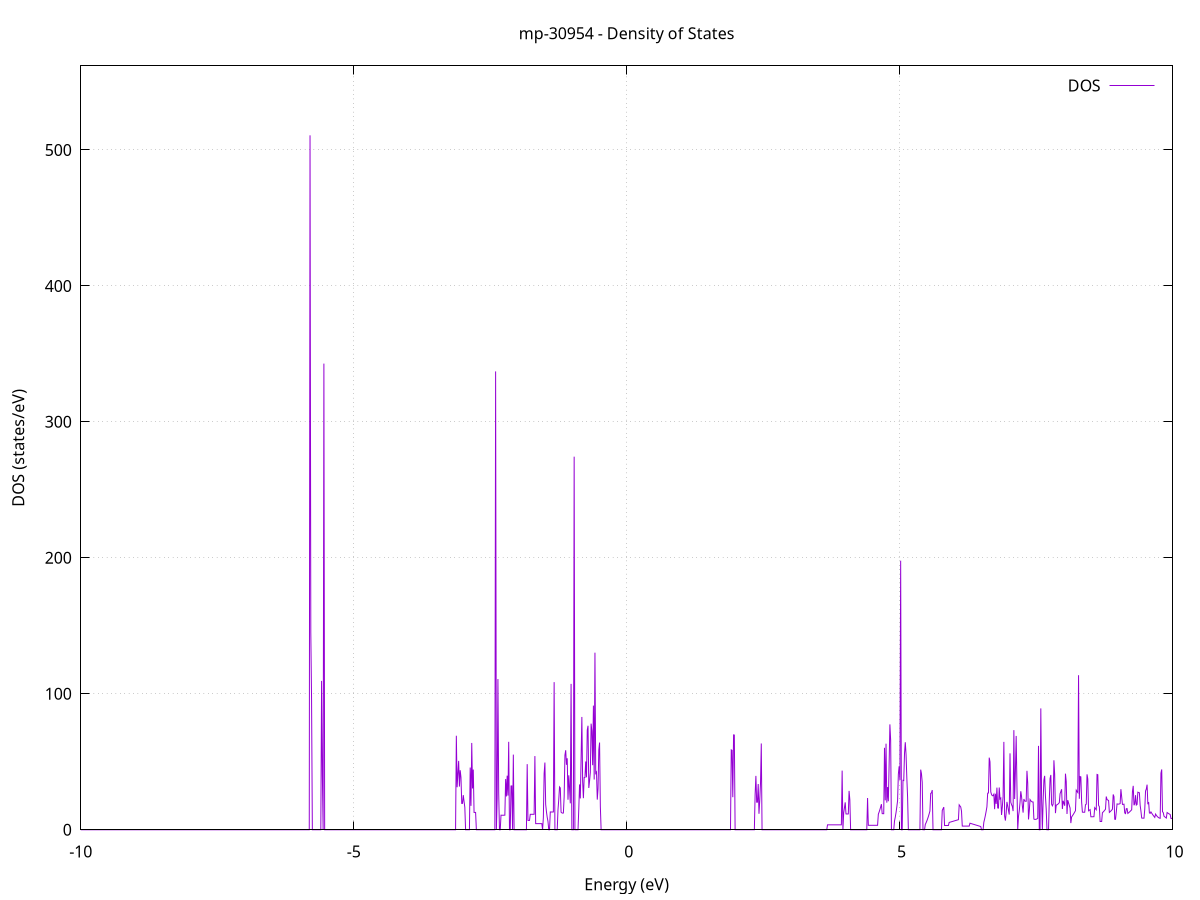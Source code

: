 set title 'mp-30954 - Density of States'
set xlabel 'Energy (eV)'
set ylabel 'DOS (states/eV)'
set grid
set xrange [-10:10]
set yrange [0:561.823]
set xzeroaxis lt -1
set terminal png size 800,600
set output 'mp-30954_dos_gnuplot.png'
plot '-' using 1:2 with lines title 'DOS'
-16.169200 0.000000
-16.155100 0.000000
-16.141000 0.000000
-16.126900 0.000000
-16.112800 0.000000
-16.098700 0.000000
-16.084600 0.000000
-16.070500 0.000000
-16.056400 0.000000
-16.042300 0.000000
-16.028100 0.000000
-16.014000 0.000000
-15.999900 0.000000
-15.985800 0.000000
-15.971700 0.000000
-15.957600 0.000000
-15.943500 0.000000
-15.929400 0.000000
-15.915300 0.000000
-15.901200 0.000000
-15.887100 0.000000
-15.873000 0.000000
-15.858900 0.000000
-15.844700 0.000000
-15.830600 0.000000
-15.816500 0.000000
-15.802400 0.000000
-15.788300 0.000000
-15.774200 0.000000
-15.760100 0.000000
-15.746000 0.000000
-15.731900 0.000000
-15.717800 0.000000
-15.703700 0.000000
-15.689600 0.000000
-15.675500 0.000000
-15.661400 0.000000
-15.647200 0.000000
-15.633100 0.000000
-15.619000 0.000000
-15.604900 0.000000
-15.590800 0.000000
-15.576700 0.000000
-15.562600 0.000000
-15.548500 0.000000
-15.534400 0.000000
-15.520300 0.000000
-15.506200 0.000000
-15.492100 0.000000
-15.478000 0.000000
-15.463900 0.000000
-15.449700 0.000000
-15.435600 0.000000
-15.421500 0.000000
-15.407400 0.000000
-15.393300 0.000000
-15.379200 0.000000
-15.365100 0.000000
-15.351000 0.000000
-15.336900 0.000000
-15.322800 0.000000
-15.308700 0.000000
-15.294600 0.000000
-15.280500 0.000000
-15.266300 0.000000
-15.252200 0.000000
-15.238100 0.000000
-15.224000 0.000000
-15.209900 0.000000
-15.195800 0.000000
-15.181700 0.000000
-15.167600 0.000000
-15.153500 0.000000
-15.139400 0.000000
-15.125300 0.000000
-15.111200 0.000000
-15.097100 0.000000
-15.083000 0.000000
-15.068800 0.000000
-15.054700 0.000000
-15.040600 0.000000
-15.026500 0.000000
-15.012400 0.000000
-14.998300 0.000000
-14.984200 0.000000
-14.970100 0.000000
-14.956000 0.000000
-14.941900 0.000000
-14.927800 0.000000
-14.913700 0.000000
-14.899600 0.000000
-14.885400 0.000000
-14.871300 0.000000
-14.857200 0.000000
-14.843100 0.000000
-14.829000 0.000000
-14.814900 0.000000
-14.800800 0.000000
-14.786700 0.000000
-14.772600 0.000000
-14.758500 0.000000
-14.744400 0.000000
-14.730300 0.000000
-14.716200 0.000000
-14.702100 0.000000
-14.687900 0.000000
-14.673800 0.000000
-14.659700 0.000000
-14.645600 0.000000
-14.631500 0.000000
-14.617400 0.000000
-14.603300 0.000000
-14.589200 0.000000
-14.575100 0.000000
-14.561000 0.000000
-14.546900 0.000000
-14.532800 0.000000
-14.518700 0.000000
-14.504500 0.000000
-14.490400 0.000000
-14.476300 0.000000
-14.462200 0.000000
-14.448100 0.000000
-14.434000 0.000000
-14.419900 0.000000
-14.405800 0.000000
-14.391700 0.000000
-14.377600 0.000000
-14.363500 0.000000
-14.349400 0.000000
-14.335300 0.000000
-14.321200 0.000000
-14.307000 0.000000
-14.292900 0.000000
-14.278800 0.000000
-14.264700 0.000000
-14.250600 0.000000
-14.236500 0.000000
-14.222400 0.000000
-14.208300 0.000000
-14.194200 0.000000
-14.180100 0.000000
-14.166000 0.000000
-14.151900 0.000000
-14.137800 0.000000
-14.123600 0.000000
-14.109500 0.000000
-14.095400 0.000000
-14.081300 0.000000
-14.067200 0.000000
-14.053100 0.000000
-14.039000 0.000000
-14.024900 0.000000
-14.010800 0.000000
-13.996700 0.000000
-13.982600 0.000000
-13.968500 0.000000
-13.954400 0.000000
-13.940300 0.000000
-13.926100 0.000000
-13.912000 0.000000
-13.897900 0.000000
-13.883800 0.000000
-13.869700 0.000000
-13.855600 0.000000
-13.841500 0.000000
-13.827400 0.000000
-13.813300 0.000000
-13.799200 0.000000
-13.785100 0.000000
-13.771000 0.000000
-13.756900 0.000000
-13.742700 0.000000
-13.728600 0.000000
-13.714500 0.000000
-13.700400 0.000000
-13.686300 0.000000
-13.672200 0.000000
-13.658100 0.000000
-13.644000 0.000000
-13.629900 0.000000
-13.615800 0.000000
-13.601700 0.000000
-13.587600 0.000000
-13.573500 0.000000
-13.559400 0.000000
-13.545200 0.000000
-13.531100 0.000000
-13.517000 0.000000
-13.502900 0.000000
-13.488800 0.000000
-13.474700 0.000000
-13.460600 0.000000
-13.446500 0.000000
-13.432400 0.000000
-13.418300 0.000000
-13.404200 0.000000
-13.390100 0.000000
-13.376000 0.000000
-13.361800 0.000000
-13.347700 0.000000
-13.333600 0.000000
-13.319500 0.000000
-13.305400 0.000000
-13.291300 0.000000
-13.277200 0.000000
-13.263100 0.000000
-13.249000 0.000000
-13.234900 0.000000
-13.220800 0.000000
-13.206700 0.000000
-13.192600 0.000000
-13.178500 0.000000
-13.164300 0.000000
-13.150200 0.000000
-13.136100 0.000000
-13.122000 0.000000
-13.107900 0.000000
-13.093800 0.000000
-13.079700 0.000000
-13.065600 0.000000
-13.051500 0.000000
-13.037400 0.000000
-13.023300 0.000000
-13.009200 0.000000
-12.995100 0.000000
-12.981000 0.000000
-12.966800 0.000000
-12.952700 0.000000
-12.938600 0.000000
-12.924500 0.000000
-12.910400 0.000000
-12.896300 0.000000
-12.882200 0.000000
-12.868100 0.000000
-12.854000 0.000000
-12.839900 0.000000
-12.825800 0.000000
-12.811700 0.000000
-12.797600 0.000000
-12.783400 0.000000
-12.769300 0.000000
-12.755200 0.000000
-12.741100 0.000000
-12.727000 0.000000
-12.712900 0.000000
-12.698800 0.000000
-12.684700 0.000000
-12.670600 0.000000
-12.656500 33.062400
-12.642400 33.066000
-12.628300 84.167600
-12.614200 0.000000
-12.600100 0.000000
-12.585900 0.000000
-12.571800 0.000000
-12.557700 0.000000
-12.543600 0.000000
-12.529500 0.000000
-12.515400 0.000000
-12.501300 0.000000
-12.487200 0.000000
-12.473100 0.000000
-12.459000 0.000000
-12.444900 0.000000
-12.430800 0.000000
-12.416700 0.000000
-12.402500 0.000000
-12.388400 0.000000
-12.374300 0.000000
-12.360200 0.000000
-12.346100 0.000000
-12.332000 0.000000
-12.317900 0.000000
-12.303800 0.000000
-12.289700 0.000000
-12.275600 0.000000
-12.261500 0.000000
-12.247400 0.000000
-12.233300 0.000000
-12.219200 0.000000
-12.205000 0.000000
-12.190900 0.000000
-12.176800 0.000000
-12.162700 0.000000
-12.148600 0.000000
-12.134500 0.000000
-12.120400 0.000000
-12.106300 0.000000
-12.092200 0.000000
-12.078100 0.000000
-12.064000 0.000000
-12.049900 124.605900
-12.035800 45.738600
-12.021600 0.000000
-12.007500 0.000000
-11.993400 0.000000
-11.979300 0.000000
-11.965200 0.000000
-11.951100 0.000000
-11.937000 0.000000
-11.922900 0.000000
-11.908800 0.000000
-11.894700 0.000000
-11.880600 0.000000
-11.866500 0.000000
-11.852400 0.000000
-11.838300 0.000000
-11.824100 0.000000
-11.810000 0.000000
-11.795900 0.000000
-11.781800 0.000000
-11.767700 0.000000
-11.753600 0.000000
-11.739500 0.000000
-11.725400 0.000000
-11.711300 0.000000
-11.697200 0.000000
-11.683100 19.700200
-11.669000 36.238300
-11.654900 32.822800
-11.640700 85.691000
-11.626600 103.040900
-11.612500 15.925800
-11.598400 0.000000
-11.584300 0.000000
-11.570200 0.000000
-11.556100 0.000000
-11.542000 0.000000
-11.527900 0.000000
-11.513800 0.000000
-11.499700 165.457400
-11.485600 0.000000
-11.471500 135.279900
-11.457400 0.000000
-11.443200 0.000000
-11.429100 0.000000
-11.415000 0.000000
-11.400900 0.000000
-11.386800 0.000000
-11.372700 0.000000
-11.358600 0.000000
-11.344500 339.465300
-11.330400 39.579100
-11.316300 84.641000
-11.302200 45.069900
-11.288100 0.000000
-11.274000 0.000000
-11.259800 0.000000
-11.245700 0.000000
-11.231600 0.000000
-11.217500 0.000000
-11.203400 0.000000
-11.189300 0.000000
-11.175200 0.000000
-11.161100 0.000000
-11.147000 0.000000
-11.132900 0.000000
-11.118800 0.000000
-11.104700 0.000000
-11.090600 0.000000
-11.076500 0.000000
-11.062300 0.000000
-11.048200 0.000000
-11.034100 0.000000
-11.020000 0.000000
-11.005900 0.000000
-10.991800 0.000000
-10.977700 0.000000
-10.963600 0.000000
-10.949500 0.000000
-10.935400 0.000000
-10.921300 0.000000
-10.907200 0.000000
-10.893100 0.000000
-10.879000 0.000000
-10.864800 0.000000
-10.850700 0.000000
-10.836600 0.000000
-10.822500 0.000000
-10.808400 0.000000
-10.794300 0.000000
-10.780200 0.000000
-10.766100 0.000000
-10.752000 0.000000
-10.737900 0.000000
-10.723800 0.000000
-10.709700 0.000000
-10.695600 0.000000
-10.681400 0.000000
-10.667300 0.000000
-10.653200 0.000000
-10.639100 0.000000
-10.625000 0.000000
-10.610900 0.000000
-10.596800 0.000000
-10.582700 0.000000
-10.568600 0.000000
-10.554500 0.000000
-10.540400 0.000000
-10.526300 0.000000
-10.512200 0.000000
-10.498100 0.000000
-10.483900 0.000000
-10.469800 0.000000
-10.455700 0.000000
-10.441600 0.000000
-10.427500 0.000000
-10.413400 0.000000
-10.399300 0.000000
-10.385200 0.000000
-10.371100 0.000000
-10.357000 0.000000
-10.342900 0.000000
-10.328800 0.000000
-10.314700 0.000000
-10.300500 0.000000
-10.286400 0.000000
-10.272300 0.000000
-10.258200 0.000000
-10.244100 0.000000
-10.230000 0.000000
-10.215900 0.000000
-10.201800 0.000000
-10.187700 0.000000
-10.173600 0.000000
-10.159500 0.000000
-10.145400 0.000000
-10.131300 0.000000
-10.117200 0.000000
-10.103000 0.000000
-10.088900 0.000000
-10.074800 0.000000
-10.060700 0.000000
-10.046600 0.000000
-10.032500 0.000000
-10.018400 0.000000
-10.004300 0.000000
-9.990200 0.000000
-9.976100 0.000000
-9.962000 0.000000
-9.947900 0.000000
-9.933800 0.000000
-9.919600 0.000000
-9.905500 0.000000
-9.891400 0.000000
-9.877300 0.000000
-9.863200 0.000000
-9.849100 0.000000
-9.835000 0.000000
-9.820900 0.000000
-9.806800 0.000000
-9.792700 0.000000
-9.778600 0.000000
-9.764500 0.000000
-9.750400 0.000000
-9.736300 0.000000
-9.722100 0.000000
-9.708000 0.000000
-9.693900 0.000000
-9.679800 0.000000
-9.665700 0.000000
-9.651600 0.000000
-9.637500 0.000000
-9.623400 0.000000
-9.609300 0.000000
-9.595200 0.000000
-9.581100 0.000000
-9.567000 0.000000
-9.552900 0.000000
-9.538700 0.000000
-9.524600 0.000000
-9.510500 0.000000
-9.496400 0.000000
-9.482300 0.000000
-9.468200 0.000000
-9.454100 0.000000
-9.440000 0.000000
-9.425900 0.000000
-9.411800 0.000000
-9.397700 0.000000
-9.383600 0.000000
-9.369500 0.000000
-9.355400 0.000000
-9.341200 0.000000
-9.327100 0.000000
-9.313000 0.000000
-9.298900 0.000000
-9.284800 0.000000
-9.270700 0.000000
-9.256600 0.000000
-9.242500 0.000000
-9.228400 0.000000
-9.214300 0.000000
-9.200200 0.000000
-9.186100 0.000000
-9.172000 0.000000
-9.157800 0.000000
-9.143700 0.000000
-9.129600 0.000000
-9.115500 0.000000
-9.101400 0.000000
-9.087300 0.000000
-9.073200 0.000000
-9.059100 0.000000
-9.045000 0.000000
-9.030900 0.000000
-9.016800 0.000000
-9.002700 0.000000
-8.988600 0.000000
-8.974500 0.000000
-8.960300 0.000000
-8.946200 0.000000
-8.932100 0.000000
-8.918000 0.000000
-8.903900 0.000000
-8.889800 0.000000
-8.875700 0.000000
-8.861600 0.000000
-8.847500 0.000000
-8.833400 0.000000
-8.819300 0.000000
-8.805200 0.000000
-8.791100 0.000000
-8.776900 0.000000
-8.762800 0.000000
-8.748700 0.000000
-8.734600 0.000000
-8.720500 0.000000
-8.706400 0.000000
-8.692300 0.000000
-8.678200 0.000000
-8.664100 0.000000
-8.650000 0.000000
-8.635900 0.000000
-8.621800 0.000000
-8.607700 0.000000
-8.593600 0.000000
-8.579400 0.000000
-8.565300 0.000000
-8.551200 0.000000
-8.537100 0.000000
-8.523000 0.000000
-8.508900 0.000000
-8.494800 0.000000
-8.480700 0.000000
-8.466600 0.000000
-8.452500 0.000000
-8.438400 0.000000
-8.424300 0.000000
-8.410200 0.000000
-8.396100 0.000000
-8.381900 0.000000
-8.367800 0.000000
-8.353700 0.000000
-8.339600 0.000000
-8.325500 0.000000
-8.311400 0.000000
-8.297300 0.000000
-8.283200 0.000000
-8.269100 0.000000
-8.255000 0.000000
-8.240900 0.000000
-8.226800 0.000000
-8.212700 0.000000
-8.198500 0.000000
-8.184400 0.000000
-8.170300 0.000000
-8.156200 0.000000
-8.142100 0.000000
-8.128000 0.000000
-8.113900 0.000000
-8.099800 0.000000
-8.085700 0.000000
-8.071600 0.000000
-8.057500 0.000000
-8.043400 0.000000
-8.029300 0.000000
-8.015200 0.000000
-8.001000 0.000000
-7.986900 0.000000
-7.972800 0.000000
-7.958700 0.000000
-7.944600 0.000000
-7.930500 0.000000
-7.916400 0.000000
-7.902300 0.000000
-7.888200 0.000000
-7.874100 0.000000
-7.860000 0.000000
-7.845900 0.000000
-7.831800 0.000000
-7.817600 0.000000
-7.803500 0.000000
-7.789400 0.000000
-7.775300 0.000000
-7.761200 0.000000
-7.747100 0.000000
-7.733000 0.000000
-7.718900 0.000000
-7.704800 0.000000
-7.690700 0.000000
-7.676600 0.000000
-7.662500 0.000000
-7.648400 0.000000
-7.634300 0.000000
-7.620100 0.000000
-7.606000 0.000000
-7.591900 0.000000
-7.577800 0.000000
-7.563700 0.000000
-7.549600 0.000000
-7.535500 0.000000
-7.521400 0.000000
-7.507300 0.000000
-7.493200 0.000000
-7.479100 0.000000
-7.465000 0.000000
-7.450900 0.000000
-7.436700 0.000000
-7.422600 0.000000
-7.408500 0.000000
-7.394400 0.000000
-7.380300 0.000000
-7.366200 0.000000
-7.352100 0.000000
-7.338000 0.000000
-7.323900 0.000000
-7.309800 0.000000
-7.295700 0.000000
-7.281600 0.000000
-7.267500 0.000000
-7.253400 0.000000
-7.239200 0.000000
-7.225100 0.000000
-7.211000 0.000000
-7.196900 0.000000
-7.182800 0.000000
-7.168700 0.000000
-7.154600 0.000000
-7.140500 0.000000
-7.126400 0.000000
-7.112300 0.000000
-7.098200 0.000000
-7.084100 0.000000
-7.070000 0.000000
-7.055800 0.000000
-7.041700 0.000000
-7.027600 0.000000
-7.013500 0.000000
-6.999400 0.000000
-6.985300 0.000000
-6.971200 0.000000
-6.957100 0.000000
-6.943000 0.000000
-6.928900 0.000000
-6.914800 0.000000
-6.900700 0.000000
-6.886600 0.000000
-6.872500 0.000000
-6.858300 0.000000
-6.844200 0.000000
-6.830100 0.000000
-6.816000 0.000000
-6.801900 0.000000
-6.787800 0.000000
-6.773700 0.000000
-6.759600 0.000000
-6.745500 0.000000
-6.731400 0.000000
-6.717300 0.000000
-6.703200 0.000000
-6.689100 0.000000
-6.674900 0.000000
-6.660800 0.000000
-6.646700 0.000000
-6.632600 0.000000
-6.618500 0.000000
-6.604400 0.000000
-6.590300 0.000000
-6.576200 0.000000
-6.562100 0.000000
-6.548000 0.000000
-6.533900 0.000000
-6.519800 0.000000
-6.505700 0.000000
-6.491600 0.000000
-6.477400 0.000000
-6.463300 0.000000
-6.449200 0.000000
-6.435100 0.000000
-6.421000 0.000000
-6.406900 0.000000
-6.392800 0.000000
-6.378700 0.000000
-6.364600 0.000000
-6.350500 0.000000
-6.336400 0.000000
-6.322300 0.000000
-6.308200 0.000000
-6.294100 0.000000
-6.279900 0.000000
-6.265800 0.000000
-6.251700 0.000000
-6.237600 0.000000
-6.223500 0.000000
-6.209400 0.000000
-6.195300 0.000000
-6.181200 0.000000
-6.167100 0.000000
-6.153000 0.000000
-6.138900 0.000000
-6.124800 0.000000
-6.110700 0.000000
-6.096500 0.000000
-6.082400 0.000000
-6.068300 0.000000
-6.054200 0.000000
-6.040100 0.000000
-6.026000 0.000000
-6.011900 0.000000
-5.997800 0.000000
-5.983700 0.000000
-5.969600 0.000000
-5.955500 0.000000
-5.941400 0.000000
-5.927300 0.000000
-5.913200 0.000000
-5.899000 0.000000
-5.884900 0.000000
-5.870800 0.000000
-5.856700 0.000000
-5.842600 0.000000
-5.828500 0.000000
-5.814400 0.000000
-5.800300 510.748200
-5.786200 145.439500
-5.772100 95.317000
-5.758000 0.000000
-5.743900 0.000000
-5.729800 0.000000
-5.715600 0.000000
-5.701500 0.000000
-5.687400 0.000000
-5.673300 0.000000
-5.659200 0.000000
-5.645100 0.000000
-5.631000 0.000000
-5.616900 0.000000
-5.602800 0.000000
-5.588700 109.509300
-5.574600 40.564200
-5.560500 0.000000
-5.546400 342.844100
-5.532300 0.000000
-5.518100 0.000000
-5.504000 0.000000
-5.489900 0.000000
-5.475800 0.000000
-5.461700 0.000000
-5.447600 0.000000
-5.433500 0.000000
-5.419400 0.000000
-5.405300 0.000000
-5.391200 0.000000
-5.377100 0.000000
-5.363000 0.000000
-5.348900 0.000000
-5.334700 0.000000
-5.320600 0.000000
-5.306500 0.000000
-5.292400 0.000000
-5.278300 0.000000
-5.264200 0.000000
-5.250100 0.000000
-5.236000 0.000000
-5.221900 0.000000
-5.207800 0.000000
-5.193700 0.000000
-5.179600 0.000000
-5.165500 0.000000
-5.151400 0.000000
-5.137200 0.000000
-5.123100 0.000000
-5.109000 0.000000
-5.094900 0.000000
-5.080800 0.000000
-5.066700 0.000000
-5.052600 0.000000
-5.038500 0.000000
-5.024400 0.000000
-5.010300 0.000000
-4.996200 0.000000
-4.982100 0.000000
-4.968000 0.000000
-4.953800 0.000000
-4.939700 0.000000
-4.925600 0.000000
-4.911500 0.000000
-4.897400 0.000000
-4.883300 0.000000
-4.869200 0.000000
-4.855100 0.000000
-4.841000 0.000000
-4.826900 0.000000
-4.812800 0.000000
-4.798700 0.000000
-4.784600 0.000000
-4.770500 0.000000
-4.756300 0.000000
-4.742200 0.000000
-4.728100 0.000000
-4.714000 0.000000
-4.699900 0.000000
-4.685800 0.000000
-4.671700 0.000000
-4.657600 0.000000
-4.643500 0.000000
-4.629400 0.000000
-4.615300 0.000000
-4.601200 0.000000
-4.587100 0.000000
-4.572900 0.000000
-4.558800 0.000000
-4.544700 0.000000
-4.530600 0.000000
-4.516500 0.000000
-4.502400 0.000000
-4.488300 0.000000
-4.474200 0.000000
-4.460100 0.000000
-4.446000 0.000000
-4.431900 0.000000
-4.417800 0.000000
-4.403700 0.000000
-4.389600 0.000000
-4.375400 0.000000
-4.361300 0.000000
-4.347200 0.000000
-4.333100 0.000000
-4.319000 0.000000
-4.304900 0.000000
-4.290800 0.000000
-4.276700 0.000000
-4.262600 0.000000
-4.248500 0.000000
-4.234400 0.000000
-4.220300 0.000000
-4.206200 0.000000
-4.192000 0.000000
-4.177900 0.000000
-4.163800 0.000000
-4.149700 0.000000
-4.135600 0.000000
-4.121500 0.000000
-4.107400 0.000000
-4.093300 0.000000
-4.079200 0.000000
-4.065100 0.000000
-4.051000 0.000000
-4.036900 0.000000
-4.022800 0.000000
-4.008700 0.000000
-3.994500 0.000000
-3.980400 0.000000
-3.966300 0.000000
-3.952200 0.000000
-3.938100 0.000000
-3.924000 0.000000
-3.909900 0.000000
-3.895800 0.000000
-3.881700 0.000000
-3.867600 0.000000
-3.853500 0.000000
-3.839400 0.000000
-3.825300 0.000000
-3.811200 0.000000
-3.797000 0.000000
-3.782900 0.000000
-3.768800 0.000000
-3.754700 0.000000
-3.740600 0.000000
-3.726500 0.000000
-3.712400 0.000000
-3.698300 0.000000
-3.684200 0.000000
-3.670100 0.000000
-3.656000 0.000000
-3.641900 0.000000
-3.627800 0.000000
-3.613600 0.000000
-3.599500 0.000000
-3.585400 0.000000
-3.571300 0.000000
-3.557200 0.000000
-3.543100 0.000000
-3.529000 0.000000
-3.514900 0.000000
-3.500800 0.000000
-3.486700 0.000000
-3.472600 0.000000
-3.458500 0.000000
-3.444400 0.000000
-3.430300 0.000000
-3.416100 0.000000
-3.402000 0.000000
-3.387900 0.000000
-3.373800 0.000000
-3.359700 0.000000
-3.345600 0.000000
-3.331500 0.000000
-3.317400 0.000000
-3.303300 0.000000
-3.289200 0.000000
-3.275100 0.000000
-3.261000 0.000000
-3.246900 0.000000
-3.232700 0.000000
-3.218600 0.000000
-3.204500 0.000000
-3.190400 0.000000
-3.176300 0.000000
-3.162200 0.000000
-3.148100 0.000000
-3.134000 0.000000
-3.119900 69.166500
-3.105800 31.297400
-3.091700 41.057500
-3.077600 50.669800
-3.063500 31.759000
-3.049400 43.783900
-3.035200 38.528400
-3.021100 19.373700
-3.007000 19.402800
-2.992900 25.485000
-2.978800 20.793900
-2.964700 16.584100
-2.950600 0.000000
-2.936500 0.000000
-2.922400 0.000000
-2.908300 0.000000
-2.894200 0.000000
-2.880100 0.000000
-2.866000 45.778200
-2.851800 17.608800
-2.837700 63.886700
-2.823600 30.368300
-2.809500 44.302300
-2.795400 12.762800
-2.781300 12.763400
-2.767200 12.765000
-2.753100 0.000000
-2.739000 0.000000
-2.724900 0.000000
-2.710800 0.000000
-2.696700 0.000000
-2.682600 0.000000
-2.668500 0.000000
-2.654300 0.000000
-2.640200 0.000000
-2.626100 0.000000
-2.612000 0.000000
-2.597900 0.000000
-2.583800 0.000000
-2.569700 0.000000
-2.555600 0.000000
-2.541500 0.000000
-2.527400 0.000000
-2.513300 0.000000
-2.499200 0.000000
-2.485100 0.000000
-2.470900 0.000000
-2.456800 0.000000
-2.442700 0.000000
-2.428600 0.000000
-2.414500 0.000000
-2.400400 337.106500
-2.386300 0.000000
-2.372200 23.203900
-2.358100 110.839400
-2.344000 26.908300
-2.329900 0.000000
-2.315800 0.000000
-2.301700 10.726600
-2.287600 10.716100
-2.273400 10.710800
-2.259300 10.710600
-2.245200 10.715600
-2.231100 10.725700
-2.217000 37.272700
-2.202900 24.527300
-2.188800 39.765300
-2.174700 25.158400
-2.160600 64.677200
-2.146500 0.000000
-2.132400 0.000000
-2.118300 32.205400
-2.104200 32.265500
-2.090000 0.000000
-2.075900 55.262900
-2.061800 0.000000
-2.047700 0.000000
-2.033600 0.000000
-2.019500 0.000000
-2.005400 0.000000
-1.991300 0.000000
-1.977200 0.000000
-1.963100 0.000000
-1.949000 0.000000
-1.934900 0.000000
-1.920800 0.000000
-1.906700 0.000000
-1.892500 0.000000
-1.878400 0.000000
-1.864300 0.000000
-1.850200 0.000000
-1.836100 0.000000
-1.822000 48.275600
-1.807900 6.896700
-1.793800 6.885900
-1.779700 6.878300
-1.765600 11.380200
-1.751500 11.378900
-1.737400 11.380700
-1.723300 11.385700
-1.709200 11.393800
-1.695000 11.405200
-1.680900 54.216500
-1.666800 4.506200
-1.652700 4.506200
-1.638600 4.506200
-1.624500 4.506200
-1.610400 4.506200
-1.596300 4.506200
-1.582200 4.506200
-1.568100 4.506200
-1.554000 4.506300
-1.539900 0.000000
-1.525800 8.876400
-1.511600 41.422300
-1.497500 49.434400
-1.483400 18.656000
-1.469300 13.318500
-1.455200 9.141000
-1.441100 6.123500
-1.427000 0.000000
-1.412900 0.000000
-1.398800 13.133000
-1.384700 13.085100
-1.370600 13.066000
-1.356500 13.075600
-1.342400 13.114000
-1.328300 108.578200
-1.314100 0.000000
-1.300000 0.000000
-1.285900 0.000000
-1.271800 0.000000
-1.257700 14.738000
-1.243600 22.240300
-1.229500 31.507900
-1.215400 30.755600
-1.201300 12.971100
-1.187200 12.437700
-1.173100 12.225700
-1.159000 12.335000
-1.144900 24.184100
-1.130700 54.884000
-1.116600 58.499000
-1.102500 47.823500
-1.088400 52.573200
-1.074300 22.119400
-1.060200 40.066200
-1.046100 30.315500
-1.032000 19.457200
-1.017900 107.320900
-1.003800 0.000000
-0.989700 0.000000
-0.975600 0.000000
-0.961500 274.398100
-0.947400 0.000000
-0.933200 0.000000
-0.919100 0.000000
-0.905000 0.000000
-0.890900 0.000000
-0.876800 15.364300
-0.862700 33.352900
-0.848600 23.058500
-0.834500 52.453600
-0.820400 83.007300
-0.806300 35.647700
-0.792200 23.240000
-0.778100 38.380700
-0.764000 38.466100
-0.749800 50.227800
-0.735700 38.584500
-0.721600 73.307500
-0.707500 76.509500
-0.693400 30.733400
-0.679300 35.909000
-0.665200 42.087600
-0.651100 78.051400
-0.637000 72.591100
-0.622900 47.510100
-0.608800 91.317200
-0.594700 36.958800
-0.580600 130.251800
-0.566500 41.542900
-0.552300 42.478400
-0.538200 22.181300
-0.524100 30.265600
-0.510000 58.862100
-0.495900 64.158000
-0.481800 17.177100
-0.467700 0.000000
-0.453600 0.000000
-0.439500 0.000000
-0.425400 0.000000
-0.411300 0.000000
-0.397200 0.000000
-0.383100 0.000000
-0.368900 0.000000
-0.354800 0.000000
-0.340700 0.000000
-0.326600 0.000000
-0.312500 0.000000
-0.298400 0.000000
-0.284300 0.000000
-0.270200 0.000000
-0.256100 0.000000
-0.242000 0.000000
-0.227900 0.000000
-0.213800 0.000000
-0.199700 0.000000
-0.185600 0.000000
-0.171400 0.000000
-0.157300 0.000000
-0.143200 0.000000
-0.129100 0.000000
-0.115000 0.000000
-0.100900 0.000000
-0.086800 0.000000
-0.072700 0.000000
-0.058600 0.000000
-0.044500 0.000000
-0.030400 0.000000
-0.016300 0.000000
-0.002200 0.000000
0.012000 0.000000
0.026100 0.000000
0.040200 0.000000
0.054300 0.000000
0.068400 0.000000
0.082500 0.000000
0.096600 0.000000
0.110700 0.000000
0.124800 0.000000
0.138900 0.000000
0.153000 0.000000
0.167100 0.000000
0.181200 0.000000
0.195300 0.000000
0.209500 0.000000
0.223600 0.000000
0.237700 0.000000
0.251800 0.000000
0.265900 0.000000
0.280000 0.000000
0.294100 0.000000
0.308200 0.000000
0.322300 0.000000
0.336400 0.000000
0.350500 0.000000
0.364600 0.000000
0.378700 0.000000
0.392900 0.000000
0.407000 0.000000
0.421100 0.000000
0.435200 0.000000
0.449300 0.000000
0.463400 0.000000
0.477500 0.000000
0.491600 0.000000
0.505700 0.000000
0.519800 0.000000
0.533900 0.000000
0.548000 0.000000
0.562100 0.000000
0.576200 0.000000
0.590400 0.000000
0.604500 0.000000
0.618600 0.000000
0.632700 0.000000
0.646800 0.000000
0.660900 0.000000
0.675000 0.000000
0.689100 0.000000
0.703200 0.000000
0.717300 0.000000
0.731400 0.000000
0.745500 0.000000
0.759600 0.000000
0.773700 0.000000
0.787900 0.000000
0.802000 0.000000
0.816100 0.000000
0.830200 0.000000
0.844300 0.000000
0.858400 0.000000
0.872500 0.000000
0.886600 0.000000
0.900700 0.000000
0.914800 0.000000
0.928900 0.000000
0.943000 0.000000
0.957100 0.000000
0.971300 0.000000
0.985400 0.000000
0.999500 0.000000
1.013600 0.000000
1.027700 0.000000
1.041800 0.000000
1.055900 0.000000
1.070000 0.000000
1.084100 0.000000
1.098200 0.000000
1.112300 0.000000
1.126400 0.000000
1.140500 0.000000
1.154600 0.000000
1.168800 0.000000
1.182900 0.000000
1.197000 0.000000
1.211100 0.000000
1.225200 0.000000
1.239300 0.000000
1.253400 0.000000
1.267500 0.000000
1.281600 0.000000
1.295700 0.000000
1.309800 0.000000
1.323900 0.000000
1.338000 0.000000
1.352200 0.000000
1.366300 0.000000
1.380400 0.000000
1.394500 0.000000
1.408600 0.000000
1.422700 0.000000
1.436800 0.000000
1.450900 0.000000
1.465000 0.000000
1.479100 0.000000
1.493200 0.000000
1.507300 0.000000
1.521400 0.000000
1.535500 0.000000
1.549700 0.000000
1.563800 0.000000
1.577900 0.000000
1.592000 0.000000
1.606100 0.000000
1.620200 0.000000
1.634300 0.000000
1.648400 0.000000
1.662500 0.000000
1.676600 0.000000
1.690700 0.000000
1.704800 0.000000
1.718900 0.000000
1.733100 0.000000
1.747200 0.000000
1.761300 0.000000
1.775400 0.000000
1.789500 0.000000
1.803600 0.000000
1.817700 0.000000
1.831800 0.000000
1.845900 0.000000
1.860000 0.000000
1.874100 0.000000
1.888200 0.000000
1.902300 0.000000
1.916400 58.757100
1.930600 58.448800
1.944700 23.971300
1.958800 69.779500
1.972900 69.679700
1.987000 0.000000
2.001100 0.000000
2.015200 0.000000
2.029300 0.000000
2.043400 0.000000
2.057500 0.000000
2.071600 0.000000
2.085700 0.000000
2.099800 0.000000
2.114000 0.000000
2.128100 0.000000
2.142200 0.000000
2.156300 0.000000
2.170400 0.000000
2.184500 0.000000
2.198600 0.000000
2.212700 0.000000
2.226800 0.000000
2.240900 0.000000
2.255000 0.000000
2.269100 0.000000
2.283200 0.000000
2.297300 0.000000
2.311500 0.000000
2.325600 0.000000
2.339700 0.000000
2.353800 26.264300
2.367900 39.622900
2.382000 20.297200
2.396100 20.297200
2.410200 33.667800
2.424300 11.773800
2.438400 21.631600
2.452500 34.399600
2.466600 63.449000
2.480700 0.000000
2.494900 0.000000
2.509000 0.000000
2.523100 0.000000
2.537200 0.000000
2.551300 0.000000
2.565400 0.000000
2.579500 0.000000
2.593600 0.000000
2.607700 0.000000
2.621800 0.000000
2.635900 0.000000
2.650000 0.000000
2.664100 0.000000
2.678200 0.000000
2.692400 0.000000
2.706500 0.000000
2.720600 0.000000
2.734700 0.000000
2.748800 0.000000
2.762900 0.000000
2.777000 0.000000
2.791100 0.000000
2.805200 0.000000
2.819300 0.000000
2.833400 0.000000
2.847500 0.000000
2.861600 0.000000
2.875700 0.000000
2.889900 0.000000
2.904000 0.000000
2.918100 0.000000
2.932200 0.000000
2.946300 0.000000
2.960400 0.000000
2.974500 0.000000
2.988600 0.000000
3.002700 0.000000
3.016800 0.000000
3.030900 0.000000
3.045000 0.000000
3.059100 0.000000
3.073300 0.000000
3.087400 0.000000
3.101500 0.000000
3.115600 0.000000
3.129700 0.000000
3.143800 0.000000
3.157900 0.000000
3.172000 0.000000
3.186100 0.000000
3.200200 0.000000
3.214300 0.000000
3.228400 0.000000
3.242500 0.000000
3.256600 0.000000
3.270800 0.000000
3.284900 0.000000
3.299000 0.000000
3.313100 0.000000
3.327200 0.000000
3.341300 0.000000
3.355400 0.000000
3.369500 0.000000
3.383600 0.000000
3.397700 0.000000
3.411800 0.000000
3.425900 0.000000
3.440000 0.000000
3.454200 0.000000
3.468300 0.000000
3.482400 0.000000
3.496500 0.000000
3.510600 0.000000
3.524700 0.000000
3.538800 0.000000
3.552900 0.000000
3.567000 0.000000
3.581100 0.000000
3.595200 0.000000
3.609300 0.000000
3.623400 0.000000
3.637500 0.000000
3.651700 0.000000
3.665800 0.000000
3.679900 3.638900
3.694000 3.638000
3.708100 3.637300
3.722200 3.636600
3.736300 3.636000
3.750400 3.635500
3.764500 3.635100
3.778600 3.634900
3.792700 3.634700
3.806800 3.634600
3.820900 3.634700
3.835100 3.634800
3.849200 3.635000
3.863300 3.635400
3.877400 3.635800
3.891500 3.636300
3.905600 3.637000
3.919700 3.637700
3.933800 3.638600
3.947900 43.533100
3.962000 0.000000
3.976100 12.456300
3.990200 16.194100
4.004300 20.171100
4.018400 11.658400
4.032600 11.631000
4.046700 11.630800
4.060800 11.657800
4.074900 28.609800
4.089000 22.080200
4.103100 0.000000
4.117200 0.000000
4.131300 0.000000
4.145400 0.000000
4.159500 0.000000
4.173600 0.000000
4.187700 0.000000
4.201800 0.000000
4.216000 0.000000
4.230100 0.000000
4.244200 0.000000
4.258300 0.000000
4.272400 0.000000
4.286500 0.000000
4.300600 0.000000
4.314700 0.000000
4.328800 0.000000
4.342900 0.000000
4.357000 0.000000
4.371100 0.000000
4.385200 0.000000
4.399300 0.000000
4.413500 23.370200
4.427600 3.279200
4.441700 3.279000
4.455800 3.278900
4.469900 3.278800
4.484000 3.278700
4.498100 3.278600
4.512200 3.278500
4.526300 3.278400
4.540400 3.278400
4.554500 3.278400
4.568600 3.278300
4.582700 3.278400
4.596900 3.278400
4.611000 11.404800
4.625100 13.028100
4.639200 14.809100
4.653300 16.748100
4.667400 18.844900
4.681500 11.877900
4.695600 11.817400
4.709700 11.820800
4.723800 60.295500
4.737900 21.643600
4.752000 63.303300
4.766100 19.963100
4.780200 31.379900
4.794400 20.973900
4.808500 47.826900
4.822600 77.516000
4.836700 65.936700
4.850800 0.000000
4.864900 0.000000
4.879000 0.000000
4.893100 0.000000
4.907200 6.445800
4.921300 9.295200
4.935400 12.747100
4.949500 16.801600
4.963600 21.458700
4.977800 40.956900
4.991900 46.673000
5.006000 36.525200
5.020100 197.924000
5.034200 0.000000
5.048300 0.000000
5.062400 36.388500
5.076500 36.203500
5.090600 56.277200
5.104700 64.366100
5.118800 55.319700
5.132900 38.113500
5.147000 23.857300
5.161100 0.000000
5.175300 0.000000
5.189400 0.000000
5.203500 0.000000
5.217600 0.000000
5.231700 0.000000
5.245800 0.000000
5.259900 0.000000
5.274000 0.000000
5.288100 0.000000
5.302200 0.000000
5.316300 0.000000
5.330400 0.000000
5.344500 0.000000
5.358600 0.000000
5.372800 0.000000
5.386900 44.234200
5.401000 41.296800
5.415100 34.995700
5.429200 0.000000
5.443300 0.000000
5.457400 0.000000
5.471500 3.948200
5.485600 5.146400
5.499700 6.521500
5.513800 8.073600
5.527900 9.802800
5.542000 11.708900
5.556200 13.792000
5.570300 26.808900
5.584400 27.135800
5.598500 29.211300
5.612600 0.000000
5.626700 0.000000
5.640800 0.000000
5.654900 0.000000
5.669000 0.000000
5.683100 0.000000
5.697200 0.000000
5.711300 0.000000
5.725400 0.000000
5.739500 0.000000
5.753700 0.000000
5.767800 0.000000
5.781900 14.235700
5.796000 15.461700
5.810100 16.672700
5.824200 3.129500
5.838300 3.129400
5.852400 3.129300
5.866500 3.129300
5.880600 3.129200
5.894700 3.129100
5.908800 5.401500
5.922900 5.569000
5.937100 5.736800
5.951200 5.904800
5.965300 6.073000
5.979400 6.241400
5.993500 6.410100
6.007600 6.578900
6.021700 6.747900
6.035800 6.917200
6.049900 7.086700
6.064000 7.256400
6.078100 7.426300
6.092200 18.332600
6.106300 17.540400
6.120400 16.757600
6.134600 13.716600
6.148700 2.710200
6.162800 2.710200
6.176900 2.710200
6.191000 2.710200
6.205100 2.710200
6.219200 2.710200
6.233300 2.710200
6.247400 2.710200
6.261500 2.710200
6.275600 2.710300
6.289700 4.824200
6.303800 4.651100
6.318000 4.477800
6.332100 4.304300
6.346200 4.130600
6.360300 3.956600
6.374400 3.782500
6.388500 3.608100
6.402600 3.433500
6.416700 3.258700
6.430800 3.083700
6.444900 2.908500
6.459000 2.733100
6.473100 2.557400
6.487200 2.381500
6.501300 0.000000
6.515500 0.000000
6.529600 0.000000
6.543700 5.518600
6.557800 7.887800
6.571900 10.567800
6.586000 13.558600
6.600100 16.860200
6.614200 26.911700
6.628300 27.066100
6.642400 53.045100
6.656500 49.949200
6.670600 27.851100
6.684700 25.962100
6.698900 25.045200
6.713000 25.100200
6.727100 26.127200
6.741200 15.142900
6.755300 26.478700
6.769400 19.038800
6.783500 31.001000
6.797600 16.066600
6.811700 15.953300
6.825800 31.087400
6.839900 22.690800
6.854000 23.309100
6.868100 10.874700
6.882200 16.685800
6.896400 24.456300
6.910500 64.659000
6.924600 10.078200
6.938700 6.766100
6.952800 12.433600
6.966900 20.505400
6.981000 17.452500
6.995100 14.119500
7.009200 11.194200
7.023300 56.220100
7.037400 20.252400
7.051500 18.481600
7.065600 17.203300
7.079800 13.736100
7.093900 73.290800
7.108000 22.626800
7.122100 42.924600
7.136200 69.007600
7.150300 31.948900
7.164400 0.000000
7.178500 9.814100
7.192600 13.913900
7.206700 20.091500
7.220800 28.347000
7.234900 24.412700
7.249000 17.717000
7.263100 12.597400
7.277300 22.618300
7.291400 21.246400
7.305500 20.994200
7.319600 20.953300
7.333700 43.363200
7.347800 34.251100
7.361900 7.596400
7.376000 13.758100
7.390100 22.227300
7.404200 21.359100
7.418300 20.769500
7.432400 20.458400
7.446500 20.426000
7.460600 7.868100
7.474800 7.675100
7.488900 7.635000
7.503000 7.747900
7.517100 8.013700
7.531200 8.432400
7.545300 61.705000
7.559400 0.000000
7.573500 0.000000
7.587600 89.261100
7.601700 22.625700
7.615800 0.000000
7.629900 21.348700
7.644000 36.511000
7.658200 39.655000
7.672300 24.858200
7.686400 15.240200
7.700500 0.000000
7.714600 0.000000
7.728700 0.000000
7.742800 21.690400
7.756900 37.674900
7.771000 40.323100
7.785100 18.788900
7.799200 17.610400
7.813300 18.939500
7.827400 51.117500
7.841500 40.744600
7.855700 12.234300
7.869800 18.102200
7.883900 18.352100
7.898000 18.740200
7.912100 19.266400
7.926200 19.930700
7.940300 26.488900
7.954400 28.107800
7.968500 29.799600
7.982600 15.282700
7.996700 21.312500
8.010800 19.504600
8.024900 17.690300
8.039100 41.270100
8.053200 35.494700
8.067300 11.603900
8.081400 21.788200
8.095500 19.812400
8.109600 17.873100
8.123700 15.970500
8.137800 4.907000
8.151900 9.423300
8.166000 10.250300
8.180100 11.127900
8.194200 12.056200
8.208300 13.035200
8.222400 14.064700
8.236600 29.100600
8.250700 28.189100
8.264800 27.384300
8.278900 113.695200
8.293000 22.773800
8.307100 39.130700
8.321200 38.905900
8.335300 20.425200
8.349400 12.942200
8.363500 12.922500
8.377600 12.906400
8.391700 12.893800
8.405800 18.437900
8.420000 18.824700
8.434100 40.772100
8.448200 37.356500
8.462300 13.988800
8.476400 14.406000
8.490500 14.831700
8.504600 9.556600
8.518700 9.565400
8.532800 9.576800
8.546900 9.591000
8.561000 9.607800
8.575100 16.255800
8.589200 15.477200
8.603300 14.747100
8.617500 40.718800
8.631600 40.496800
8.645700 17.969700
8.659800 17.004400
8.673900 6.103900
8.688000 6.104200
8.702100 6.104600
8.716200 12.557900
8.730300 13.097200
8.744400 13.705300
8.758500 14.382100
8.772600 15.127600
8.786700 24.450200
8.800900 22.206800
8.815000 21.867900
8.829100 21.574100
8.843200 12.760200
8.857300 13.261500
8.871400 13.824000
8.885500 14.447800
8.899600 15.133000
8.913700 25.986500
8.927800 24.382500
8.941900 7.739800
8.956000 7.694300
8.970100 13.213900
8.984200 19.022300
8.998400 18.893100
9.012500 18.887700
9.026600 19.006100
9.040700 19.248300
9.054800 29.871300
9.068900 24.207500
9.083000 18.650900
9.097100 18.724800
9.111200 18.854700
9.125300 12.338800
9.139400 11.920100
9.153500 15.503100
9.167600 15.589300
9.181800 12.018200
9.195900 12.496200
9.210000 13.005600
9.224100 13.546400
9.238200 14.118600
9.252300 14.722200
9.266400 28.131700
9.280500 32.302100
9.294600 18.051000
9.308700 19.127100
9.322800 25.446900
9.336900 18.185900
9.351000 18.638600
9.365100 27.641500
9.379300 27.399600
9.393400 27.234800
9.407500 17.995300
9.421600 13.764900
9.435700 8.645400
9.449800 8.563700
9.463900 8.529500
9.478000 8.543000
9.492100 15.281000
9.506200 28.516400
9.520300 29.960900
9.534400 33.186300
9.548500 18.803600
9.562700 20.392700
9.576800 12.398900
9.590900 12.082900
9.605000 13.135000
9.619100 12.218700
9.633200 11.356600
9.647300 10.548700
9.661400 9.795100
9.675500 9.095700
9.689600 11.547600
9.703700 10.668400
9.717800 9.934300
9.731900 9.345300
9.746000 8.901300
9.760200 8.602300
9.774300 8.448400
9.788400 41.672800
9.802500 44.365400
9.816600 13.322500
9.830700 12.603700
9.844800 9.978400
9.858900 9.497400
9.873000 9.042100
9.887100 8.612300
9.901200 12.692100
9.915300 12.280800
9.929400 11.899800
9.943500 11.549100
9.957700 11.228800
9.971800 8.363800
9.985900 8.358700
10.000000 8.359300
10.014100 8.365600
10.028200 15.216300
10.042300 14.317200
10.056400 13.458600
10.070500 12.640300
10.084600 4.426200
10.098700 89.293400
10.112800 14.770500
10.126900 13.932800
10.141100 18.749600
10.155200 18.743100
10.169300 12.739100
10.183400 13.533300
10.197500 14.371700
10.211600 15.254300
10.225700 16.181200
10.239800 11.336000
10.253900 19.178600
10.268000 17.682400
10.282100 26.360500
10.296200 26.978000
10.310300 20.128700
10.324400 28.026800
10.338600 19.899100
10.352700 33.146000
10.366800 33.451700
10.380900 18.494400
10.395000 25.044800
10.409100 24.252600
10.423200 23.767900
10.437300 18.593700
10.451400 17.467100
10.465500 16.693300
10.479600 10.746200
10.493700 11.303800
10.507800 11.989300
10.522000 12.802500
10.536100 5.768100
10.550200 10.046000
10.564300 11.043300
10.578400 12.135000
10.592500 13.321100
10.606600 14.601600
10.620700 17.456900
10.634800 23.872800
10.648900 21.577700
10.663000 20.258100
10.677100 19.914000
10.691200 7.630600
10.705300 7.838000
10.719500 9.171100
10.733600 21.183400
10.747700 16.682100
10.761800 13.900100
10.775900 0.000000
10.790000 0.000000
10.804100 0.000000
10.818200 0.000000
10.832300 0.000000
10.846400 0.000000
10.860500 0.000000
10.874600 0.000000
10.888700 0.000000
10.902900 0.000000
10.917000 0.000000
10.931100 0.000000
10.945200 0.000000
10.959300 0.000000
10.973400 0.000000
10.987500 0.000000
11.001600 0.000000
11.015700 0.000000
11.029800 0.000000
11.043900 0.000000
11.058000 0.000000
11.072100 0.000000
11.086200 0.000000
11.100400 0.000000
11.114500 0.000000
11.128600 0.000000
11.142700 0.000000
11.156800 0.000000
11.170900 0.000000
11.185000 0.000000
11.199100 0.000000
11.213200 0.000000
11.227300 0.000000
11.241400 0.000000
11.255500 0.000000
11.269600 0.000000
11.283800 0.000000
11.297900 0.000000
11.312000 0.000000
11.326100 0.000000
11.340200 0.000000
11.354300 0.000000
11.368400 0.000000
11.382500 0.000000
11.396600 0.000000
11.410700 0.000000
11.424800 0.000000
11.438900 0.000000
11.453000 0.000000
11.467100 0.000000
11.481300 0.000000
11.495400 0.000000
11.509500 0.000000
11.523600 0.000000
11.537700 0.000000
11.551800 0.000000
11.565900 0.000000
11.580000 0.000000
11.594100 0.000000
11.608200 0.000000
11.622300 0.000000
11.636400 0.000000
11.650500 0.000000
11.664700 0.000000
11.678800 0.000000
11.692900 0.000000
11.707000 0.000000
11.721100 0.000000
11.735200 0.000000
11.749300 0.000000
11.763400 0.000000
11.777500 0.000000
11.791600 0.000000
11.805700 0.000000
11.819800 0.000000
11.833900 0.000000
11.848000 0.000000
11.862200 0.000000
11.876300 0.000000
11.890400 0.000000
11.904500 0.000000
11.918600 0.000000
11.932700 0.000000
11.946800 0.000000
11.960900 0.000000
11.975000 0.000000
11.989100 0.000000
12.003200 0.000000
12.017300 0.000000
12.031400 0.000000
12.045500 0.000000
e

